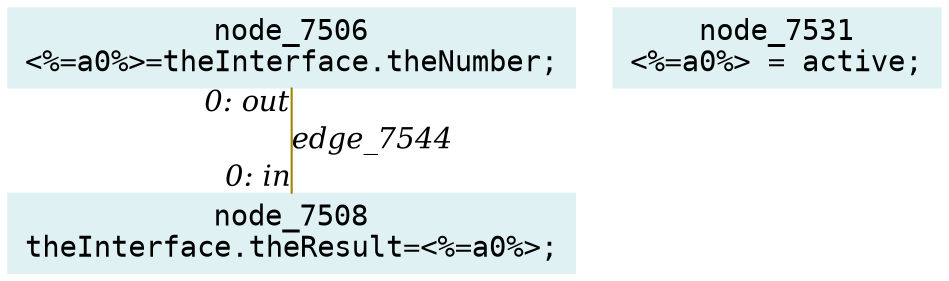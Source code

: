 digraph g{node_7506 [shape="box", style="filled", color="#dff1f2", fontname="Courier", label="node_7506
<%=a0%>=theInterface.theNumber;
" ]
node_7508 [shape="box", style="filled", color="#dff1f2", fontname="Courier", label="node_7508
theInterface.theResult=<%=a0%>;
" ]
node_7531 [shape="box", style="filled", color="#dff1f2", fontname="Courier", label="node_7531
<%=a0%> = active;
" ]
node_7506 -> node_7508 [dir=none, arrowHead=none, fontname="Times-Italic", arrowsize=1, color="#9d8400", label="edge_7544",  headlabel="0: in", taillabel="0: out" ]
}